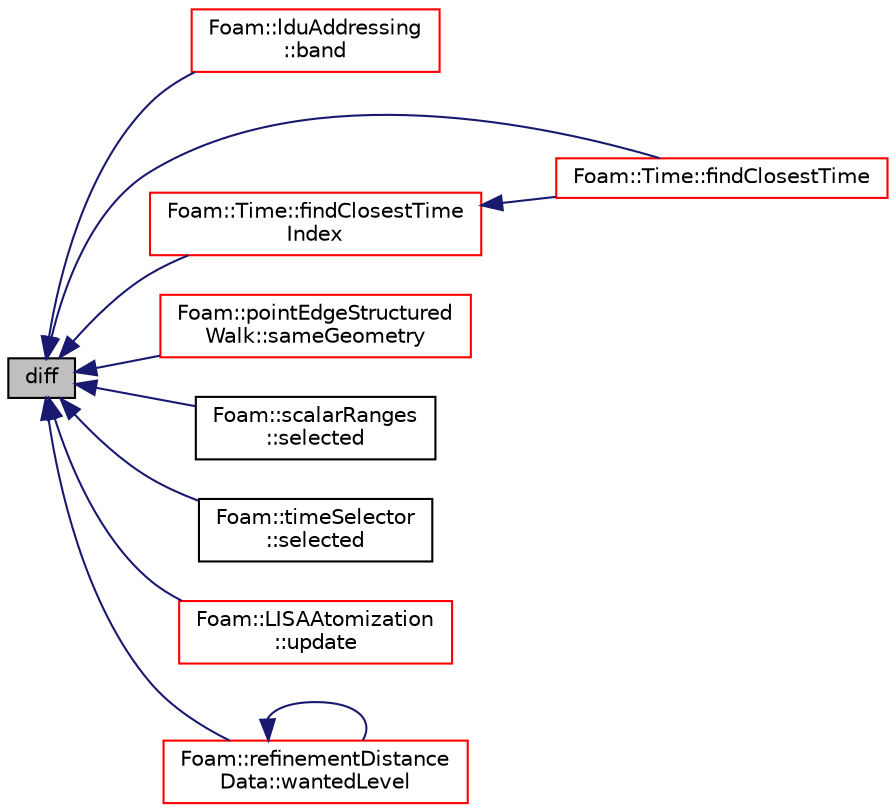 digraph "diff"
{
  bgcolor="transparent";
  edge [fontname="Helvetica",fontsize="10",labelfontname="Helvetica",labelfontsize="10"];
  node [fontname="Helvetica",fontsize="10",shape=record];
  rankdir="LR";
  Node1 [label="diff",height=0.2,width=0.4,color="black", fillcolor="grey75", style="filled", fontcolor="black"];
  Node1 -> Node2 [dir="back",color="midnightblue",fontsize="10",style="solid",fontname="Helvetica"];
  Node2 [label="Foam::lduAddressing\l::band",height=0.2,width=0.4,color="red",URL="$a01301.html#ad35bff822b69b171a59d1151a5f89ae1",tooltip="Calculate bandwidth and profile of addressing. "];
  Node1 -> Node3 [dir="back",color="midnightblue",fontsize="10",style="solid",fontname="Helvetica"];
  Node3 [label="Foam::Time::findClosestTime",height=0.2,width=0.4,color="red",URL="$a02683.html#a8117e8a0df2a9d411e13435e1676acf7",tooltip="Search the case for the time closest to the given time. "];
  Node1 -> Node4 [dir="back",color="midnightblue",fontsize="10",style="solid",fontname="Helvetica"];
  Node4 [label="Foam::Time::findClosestTime\lIndex",height=0.2,width=0.4,color="red",URL="$a02683.html#af59af812b304471a8f5b75eda1a1317c",tooltip="Search instantList for the time index closest to the given time. "];
  Node4 -> Node3 [dir="back",color="midnightblue",fontsize="10",style="solid",fontname="Helvetica"];
  Node1 -> Node5 [dir="back",color="midnightblue",fontsize="10",style="solid",fontname="Helvetica"];
  Node5 [label="Foam::pointEdgeStructured\lWalk::sameGeometry",height=0.2,width=0.4,color="red",URL="$a01915.html#aa9c6f963b65d20ab300175d4f7f52874",tooltip="Check for identical geometrical data. Used for cyclics checking. "];
  Node1 -> Node6 [dir="back",color="midnightblue",fontsize="10",style="solid",fontname="Helvetica"];
  Node6 [label="Foam::scalarRanges\l::selected",height=0.2,width=0.4,color="black",URL="$a02305.html#af5da25134c7bffb5a166b13aa061a5f1",tooltip="Return the set of selected entries in the given list. "];
  Node1 -> Node7 [dir="back",color="midnightblue",fontsize="10",style="solid",fontname="Helvetica"];
  Node7 [label="Foam::timeSelector\l::selected",height=0.2,width=0.4,color="black",URL="$a02689.html#a025a7729148ed098ef9c689dd8446864",tooltip="Return the set of selected instants in the given list that are. "];
  Node1 -> Node8 [dir="back",color="midnightblue",fontsize="10",style="solid",fontname="Helvetica"];
  Node8 [label="Foam::LISAAtomization\l::update",height=0.2,width=0.4,color="red",URL="$a01390.html#a1af5e6713393d02cc4941f7d863edb7a"];
  Node1 -> Node9 [dir="back",color="midnightblue",fontsize="10",style="solid",fontname="Helvetica"];
  Node9 [label="Foam::refinementDistance\lData::wantedLevel",height=0.2,width=0.4,color="red",URL="$a02158.html#a4cdaf5bdb45dc220f6adea15a3d65546",tooltip="Calculates the wanted level at a given point. Walks out from. "];
  Node9 -> Node9 [dir="back",color="midnightblue",fontsize="10",style="solid",fontname="Helvetica"];
}
